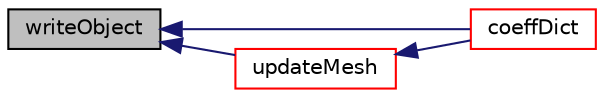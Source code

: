 digraph "writeObject"
{
  bgcolor="transparent";
  edge [fontname="Helvetica",fontsize="10",labelfontname="Helvetica",labelfontsize="10"];
  node [fontname="Helvetica",fontsize="10",shape=record];
  rankdir="LR";
  Node764 [label="writeObject",height=0.2,width=0.4,color="black", fillcolor="grey75", style="filled", fontcolor="black"];
  Node764 -> Node765 [dir="back",color="midnightblue",fontsize="10",style="solid",fontname="Helvetica"];
  Node765 [label="coeffDict",height=0.2,width=0.4,color="red",URL="$a22325.html#ad95c13c1aff816eede3af458626211d2",tooltip="Const access to the coefficients dictionary. "];
  Node764 -> Node769 [dir="back",color="midnightblue",fontsize="10",style="solid",fontname="Helvetica"];
  Node769 [label="updateMesh",height=0.2,width=0.4,color="red",URL="$a22325.html#a0b33e285527972bb6c7e16044233df4d",tooltip="Update local data for topology changes. "];
  Node769 -> Node765 [dir="back",color="midnightblue",fontsize="10",style="solid",fontname="Helvetica"];
}
